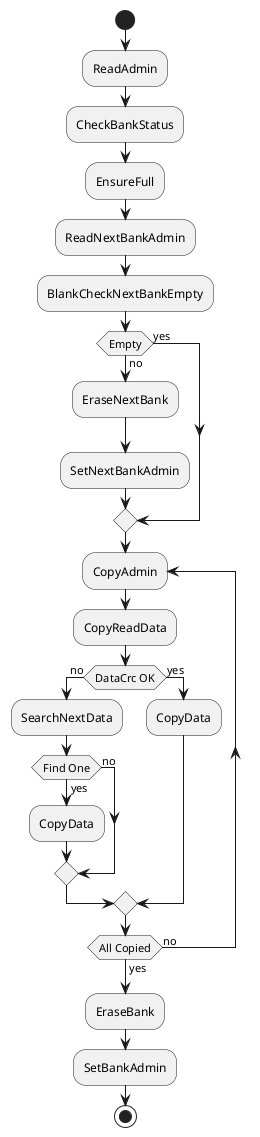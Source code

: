 @startuml Backup

start
:ReadAdmin;
:CheckBankStatus;
:EnsureFull;
:ReadNextBankAdmin;
:BlankCheckNextBankEmpty;
if (Empty) then (no)
    :EraseNextBank;
    :SetNextBankAdmin;
else (yes)
endif
repeat :CopyAdmin;
:CopyReadData;
if (DataCrc OK) then (no)
    :SearchNextData;
    if (Find One) then (yes)
        :CopyData;
    else (no)
    endif
else (yes)
    :CopyData;
endif
repeat while (All Copied) is (no) not (yes)
:EraseBank;
:SetBankAdmin;
stop
@enduml